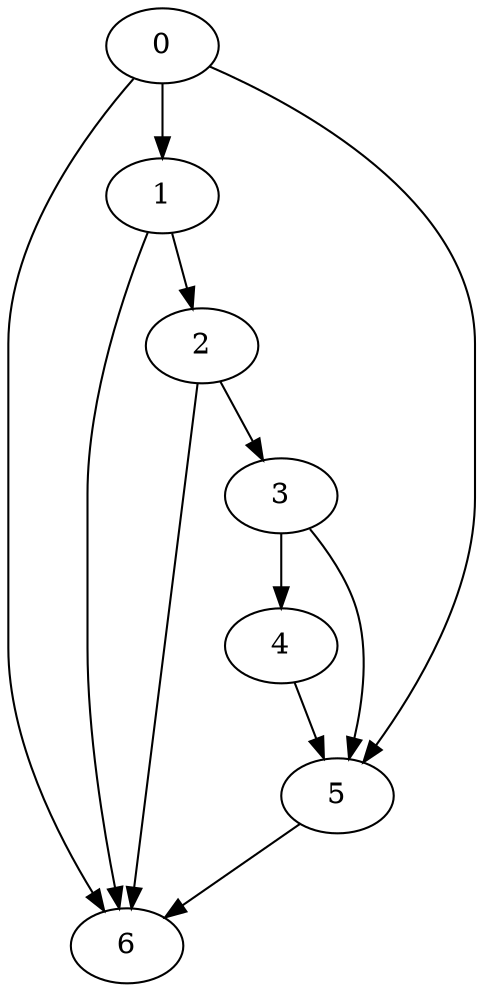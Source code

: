 digraph "SG" {
	N0[shape=ellipse, label="0"]
	N1[shape=ellipse, label="1"]
	N2[shape=ellipse, label="2"]
	N3[shape=ellipse, label="3"]
	N4[shape=ellipse, label="4"]
	N5[shape=ellipse, label="5"]
	N6[shape=ellipse, label="6"]
	N0 -> N1 
	N0 -> N5 
	N0 -> N6 
	N1 -> N2 
	N1 -> N6 
	N2 -> N3 
	N2 -> N6 
	N3 -> N4 
	N3 -> N5 
	N4 -> N5 
	N5 -> N6 
}
